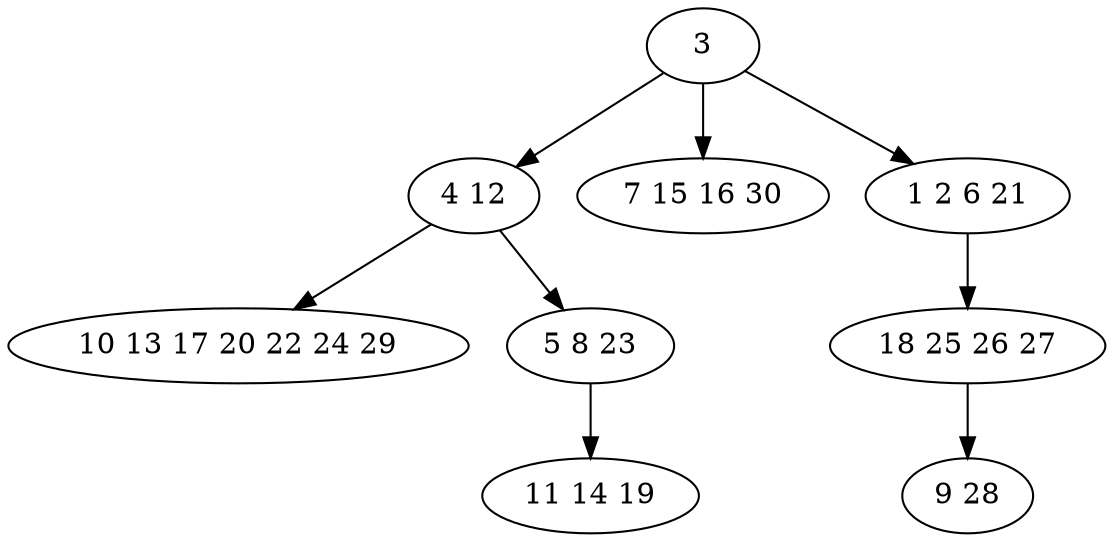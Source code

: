 digraph true_tree {
	"0" -> "1"
	"0" -> "2"
	"1" -> "3"
	"1" -> "4"
	"0" -> "5"
	"5" -> "6"
	"4" -> "7"
	"6" -> "8"
	"0" [label="3"];
	"1" [label="4 12"];
	"2" [label="7 15 16 30"];
	"3" [label="10 13 17 20 22 24 29"];
	"4" [label="5 8 23"];
	"5" [label="1 2 6 21"];
	"6" [label="18 25 26 27"];
	"7" [label="11 14 19"];
	"8" [label="9 28"];
}
